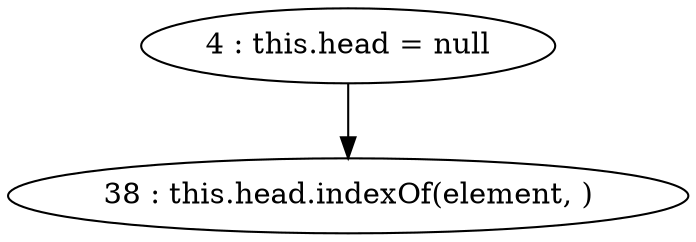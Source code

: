 digraph G {
"4 : this.head = null"
"4 : this.head = null" -> "38 : this.head.indexOf(element, )"
"38 : this.head.indexOf(element, )"
}
